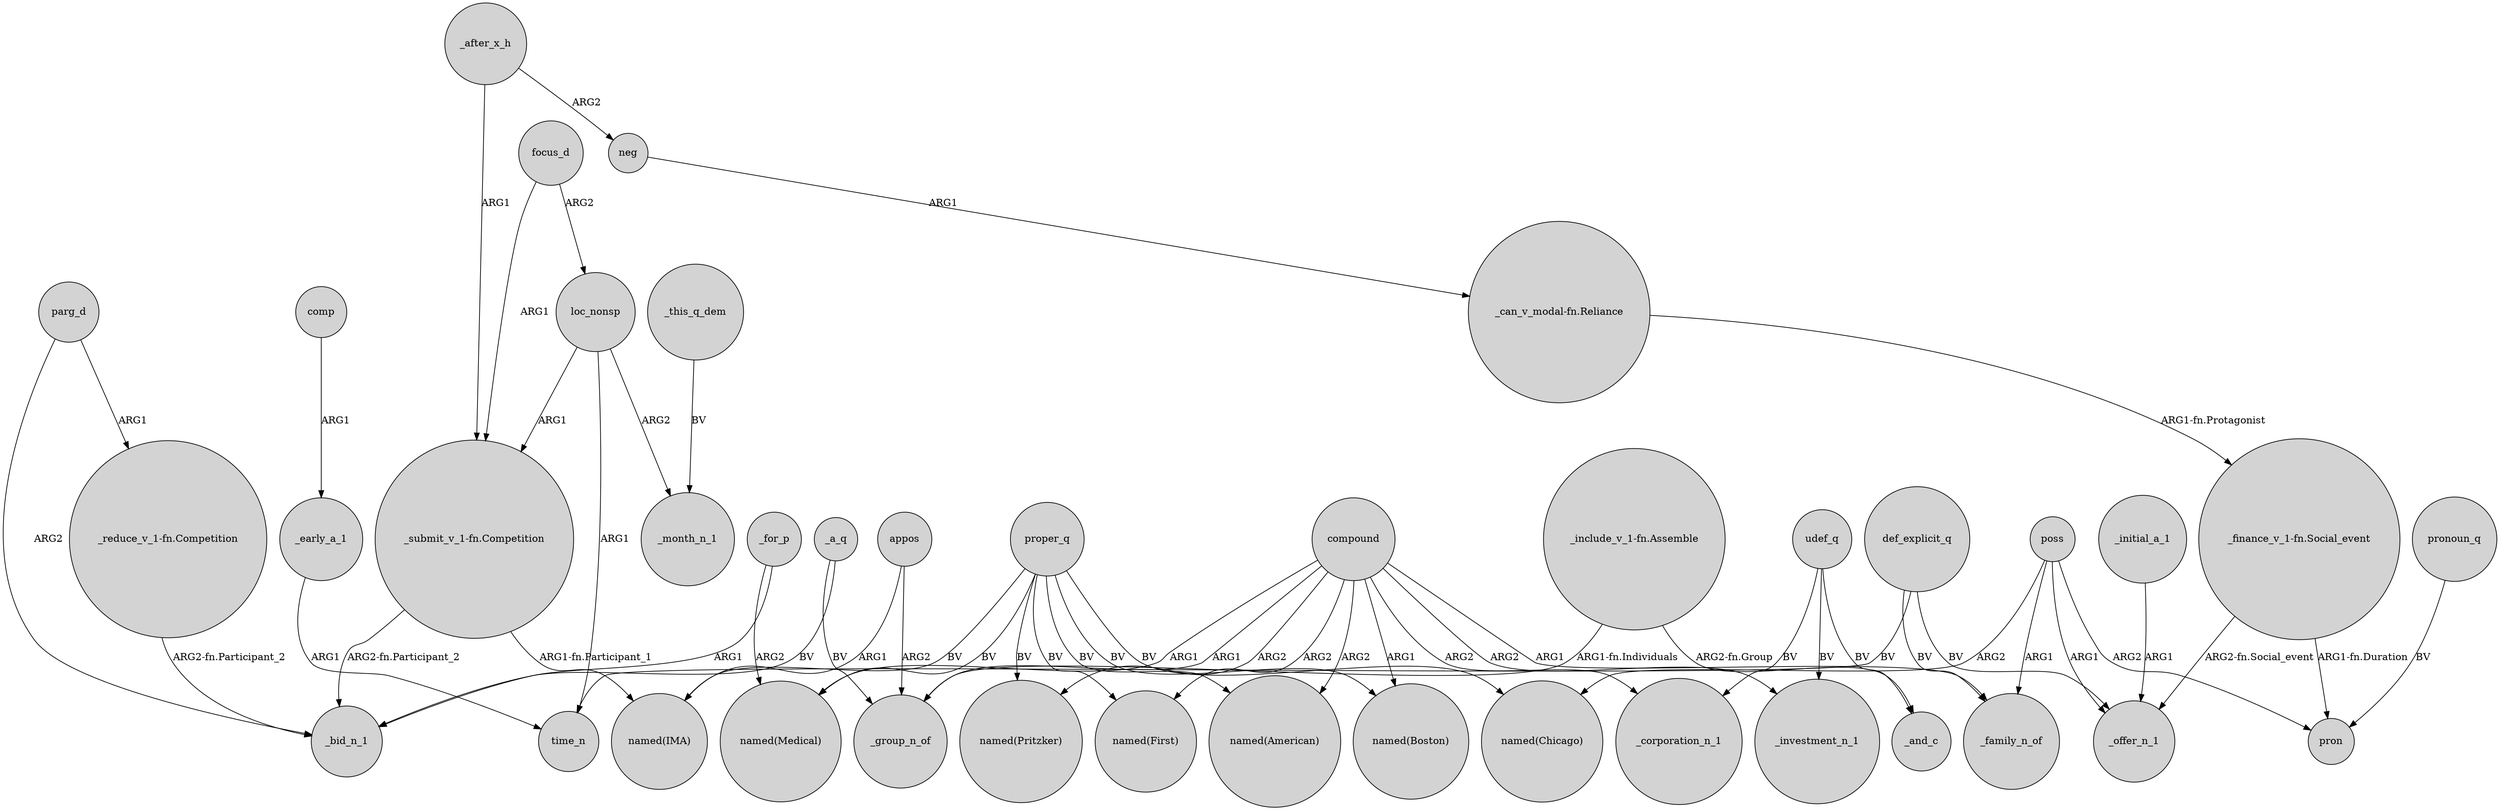 digraph {
	node [shape=circle style=filled]
	_early_a_1 -> time_n [label=ARG1]
	_a_q -> _bid_n_1 [label=BV]
	"_reduce_v_1-fn.Competition" -> _bid_n_1 [label="ARG2-fn.Participant_2"]
	proper_q -> "named(Pritzker)" [label=BV]
	focus_d -> "_submit_v_1-fn.Competition" [label=ARG1]
	compound -> _family_n_of [label=ARG1]
	compound -> _investment_n_1 [label=ARG2]
	"_finance_v_1-fn.Social_event" -> _offer_n_1 [label="ARG2-fn.Social_event"]
	_after_x_h -> "_submit_v_1-fn.Competition" [label=ARG1]
	"_finance_v_1-fn.Social_event" -> pron [label="ARG1-fn.Duration"]
	proper_q -> "named(First)" [label=BV]
	proper_q -> "named(Boston)" [label=BV]
	comp -> _early_a_1 [label=ARG1]
	appos -> _group_n_of [label=ARG2]
	neg -> "_can_v_modal-fn.Reliance" [label=ARG1]
	focus_d -> loc_nonsp [label=ARG2]
	proper_q -> "named(Medical)" [label=BV]
	udef_q -> _and_c [label=BV]
	"_include_v_1-fn.Assemble" -> _group_n_of [label="ARG1-fn.Individuals"]
	compound -> _group_n_of [label=ARG1]
	_a_q -> _group_n_of [label=BV]
	compound -> "named(Boston)" [label=ARG1]
	appos -> "named(IMA)" [label=ARG1]
	_after_x_h -> neg [label=ARG2]
	loc_nonsp -> _month_n_1 [label=ARG2]
	pronoun_q -> pron [label=BV]
	poss -> _offer_n_1 [label=ARG1]
	compound -> "named(First)" [label=ARG2]
	poss -> pron [label=ARG2]
	compound -> "named(Medical)" [label=ARG1]
	def_explicit_q -> _family_n_of [label=BV]
	"_include_v_1-fn.Assemble" -> _and_c [label="ARG2-fn.Group"]
	compound -> "named(Pritzker)" [label=ARG2]
	loc_nonsp -> "_submit_v_1-fn.Competition" [label=ARG1]
	proper_q -> "named(Chicago)" [label=BV]
	poss -> _family_n_of [label=ARG1]
	parg_d -> _bid_n_1 [label=ARG2]
	"_submit_v_1-fn.Competition" -> _bid_n_1 [label="ARG2-fn.Participant_2"]
	def_explicit_q -> _offer_n_1 [label=BV]
	proper_q -> "named(IMA)" [label=BV]
	loc_nonsp -> time_n [label=ARG1]
	_this_q_dem -> _month_n_1 [label=BV]
	udef_q -> _investment_n_1 [label=BV]
	parg_d -> "_reduce_v_1-fn.Competition" [label=ARG1]
	_initial_a_1 -> _offer_n_1 [label=ARG1]
	compound -> _corporation_n_1 [label=ARG2]
	udef_q -> _corporation_n_1 [label=BV]
	def_explicit_q -> time_n [label=BV]
	compound -> "named(American)" [label=ARG2]
	proper_q -> "named(American)" [label=BV]
	_for_p -> "named(Medical)" [label=ARG2]
	"_submit_v_1-fn.Competition" -> "named(IMA)" [label="ARG1-fn.Participant_1"]
	poss -> "named(Chicago)" [label=ARG2]
	"_can_v_modal-fn.Reliance" -> "_finance_v_1-fn.Social_event" [label="ARG1-fn.Protagonist"]
	_for_p -> _bid_n_1 [label=ARG1]
}
